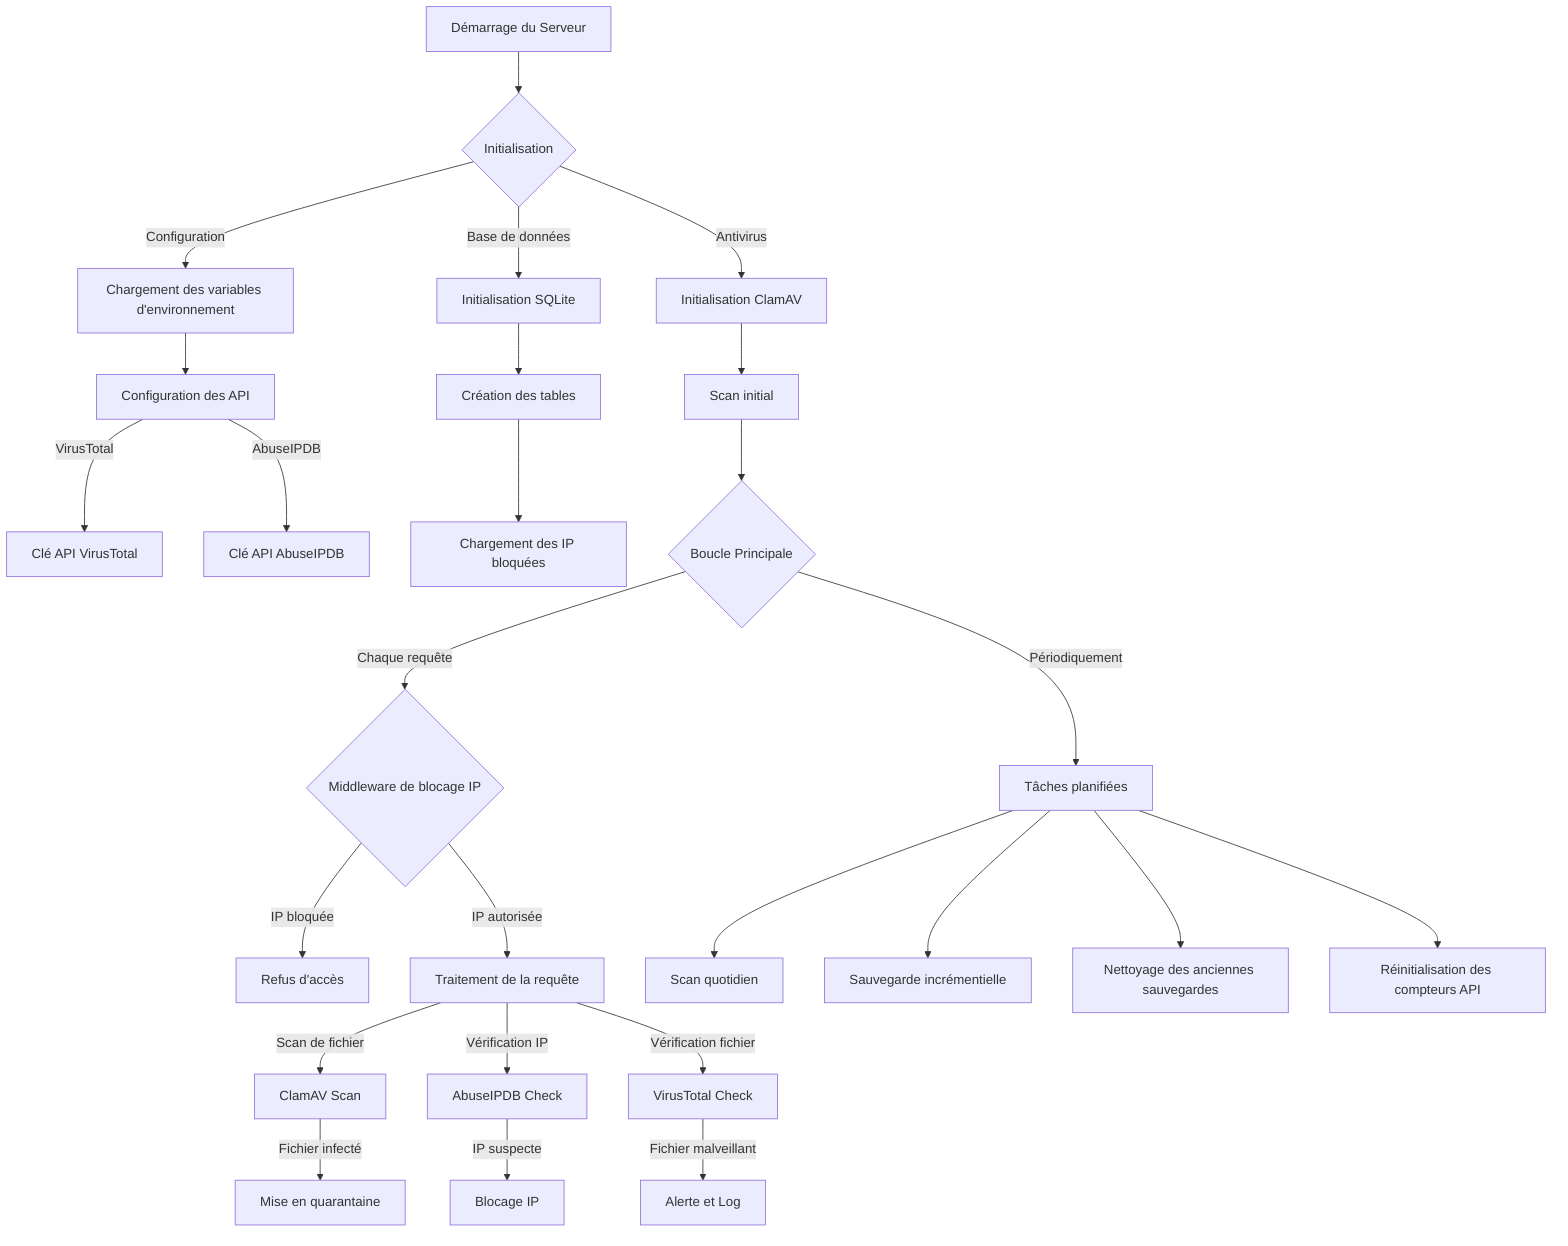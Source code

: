 graph TD
    A[Démarrage du Serveur] --> B{Initialisation}
    B --> |Configuration| C[Chargement des variables d'environnement]
    B --> |Base de données| D[Initialisation SQLite]
    B --> |Antivirus| E[Initialisation ClamAV]
    
    C --> F[Configuration des API]
    F --> |VirusTotal| G[Clé API VirusTotal]
    F --> |AbuseIPDB| H[Clé API AbuseIPDB]
    
    D --> I[Création des tables]
    I --> J[Chargement des IP bloquées]
    
    E --> K[Scan initial]
    
    K --> L{Boucle Principale}
    L --> |Chaque requête| M{Middleware de blocage IP}
    M --> |IP bloquée| N[Refus d'accès]
    M --> |IP autorisée| O[Traitement de la requête]
    
    O --> |Scan de fichier| P[ClamAV Scan]
    O --> |Vérification IP| Q[AbuseIPDB Check]
    O --> |Vérification fichier| R[VirusTotal Check]
    
    P --> |Fichier infecté| S[Mise en quarantaine]
    Q --> |IP suspecte| T[Blocage IP]
    R --> |Fichier malveillant| U[Alerte et Log]
    
    L --> |Périodiquement| V[Tâches planifiées]
    V --> W[Scan quotidien]
    V --> X[Sauvegarde incrémentielle]
    V --> Y[Nettoyage des anciennes sauvegardes]
    V --> Z[Réinitialisation des compteurs API]